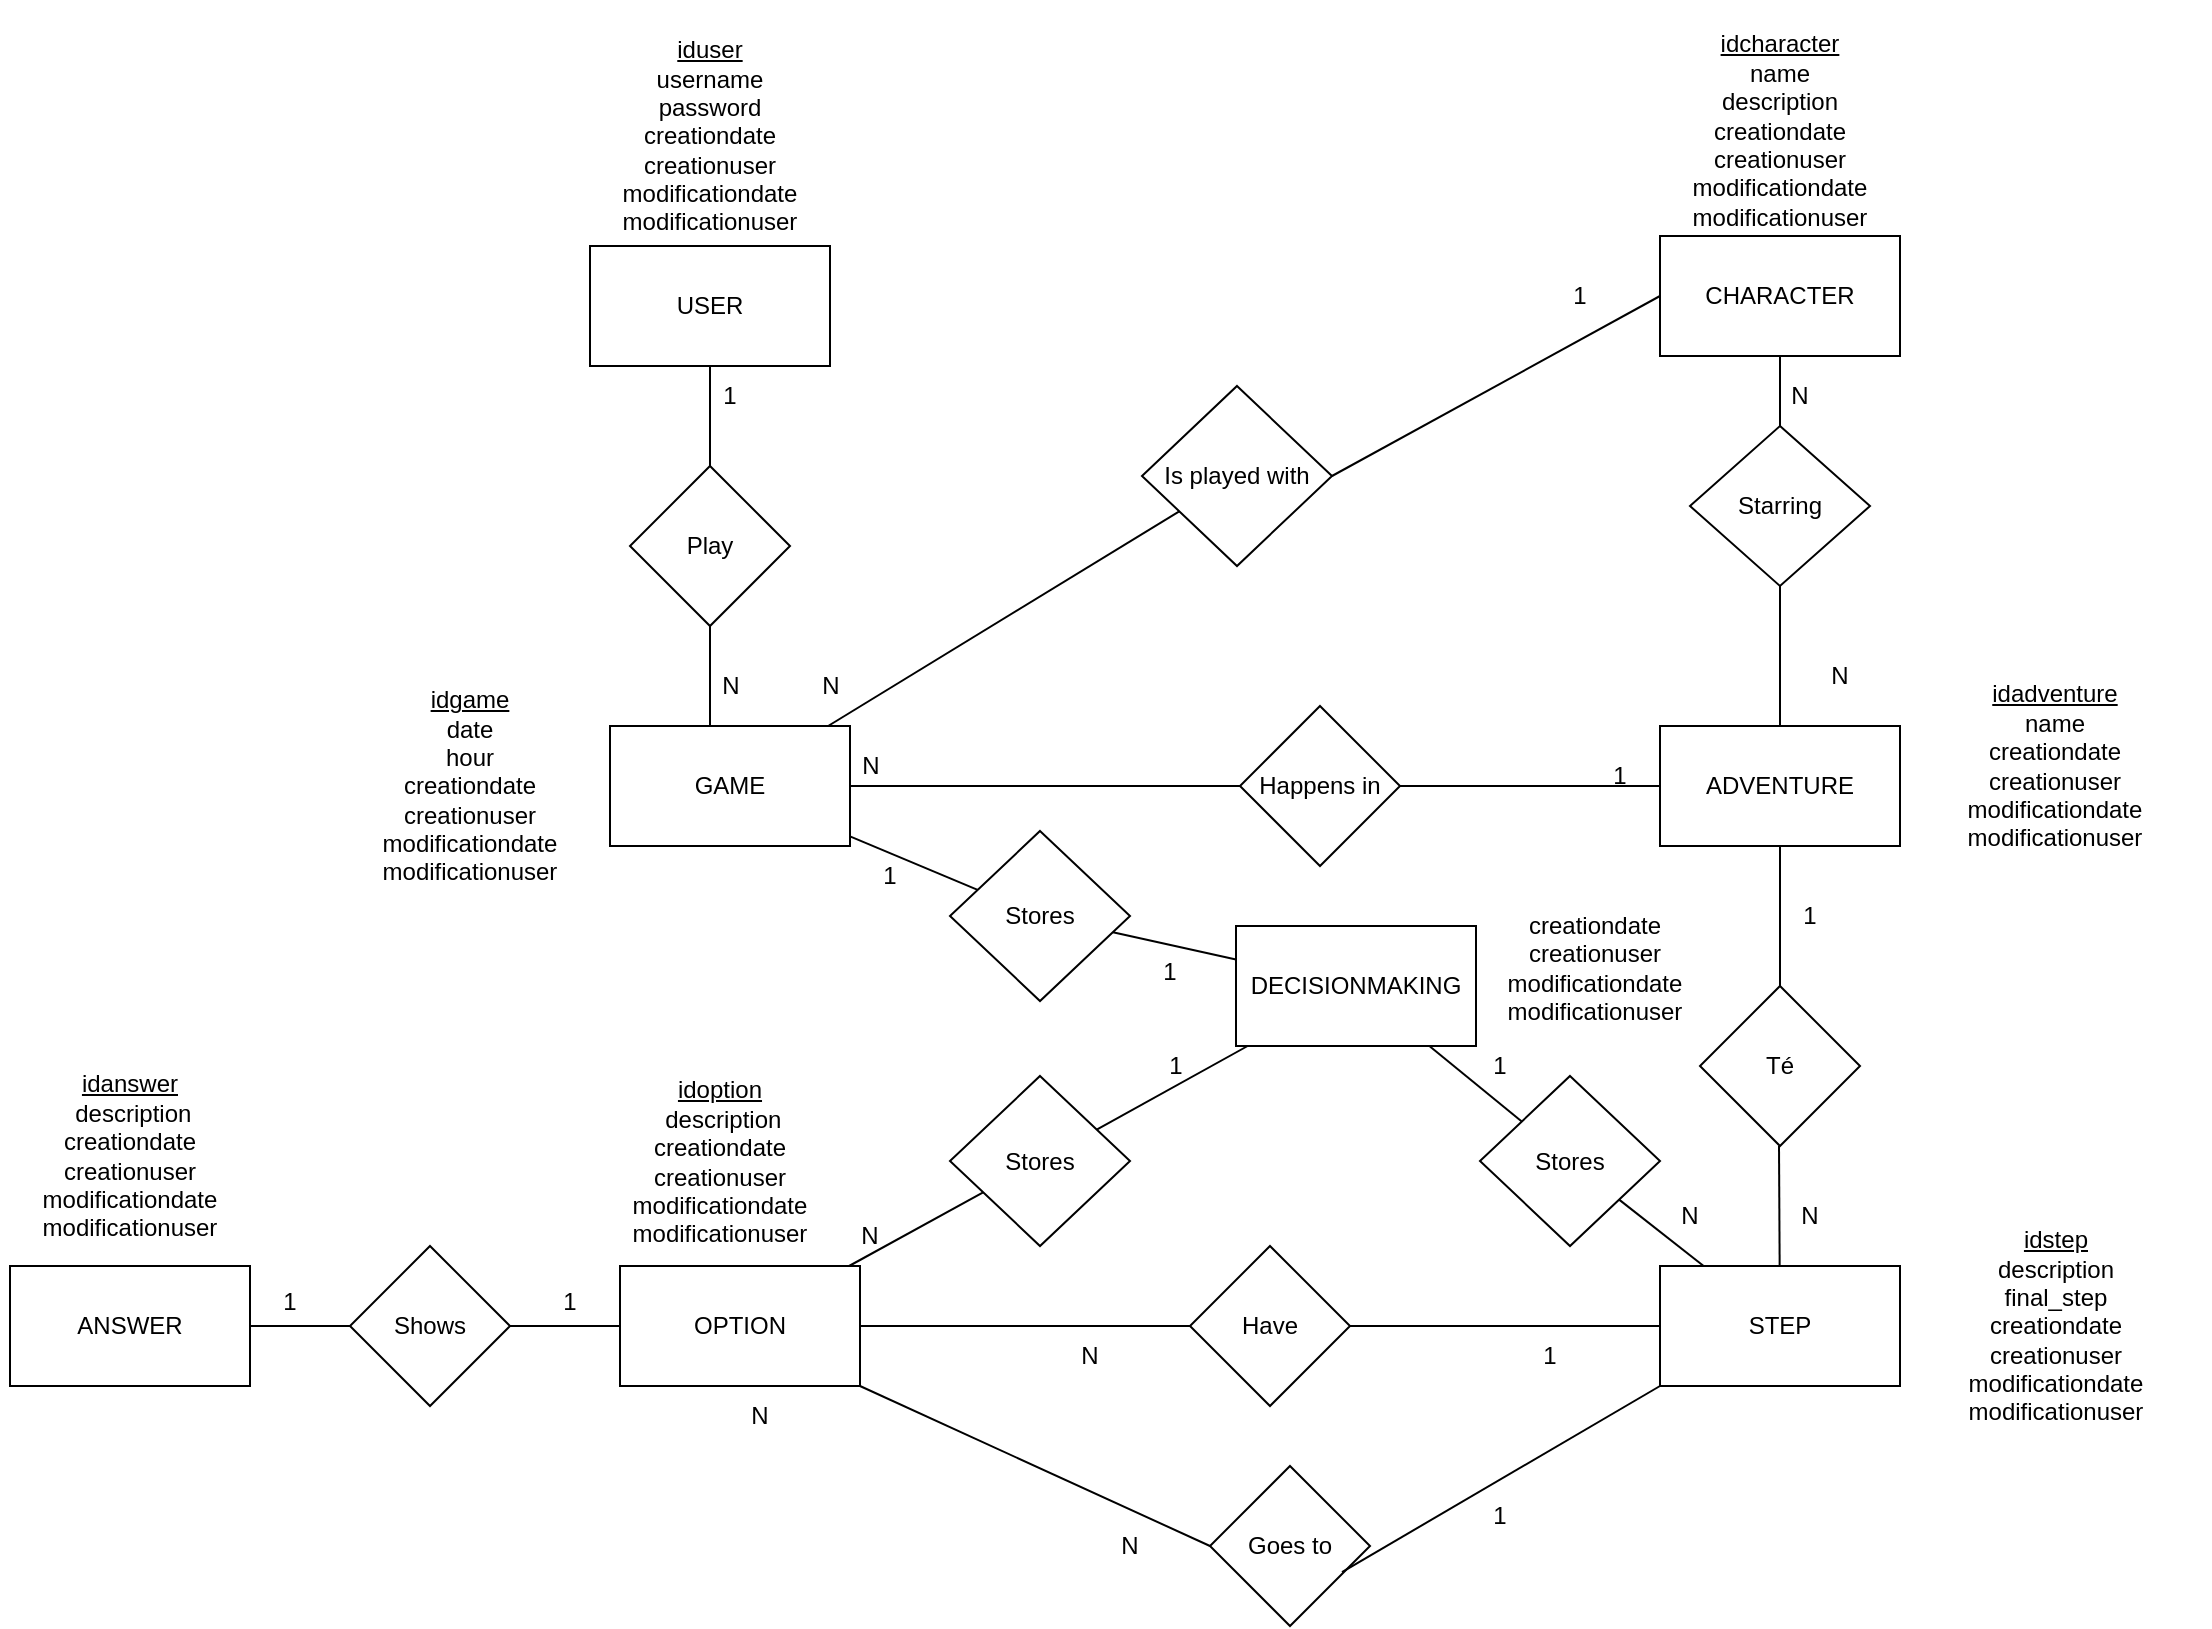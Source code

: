 <mxfile version="16.2.6" type="device"><diagram id="Ql38mtZPaoZRuVmcxG_s" name="Page-1"><mxGraphModel dx="2489" dy="747" grid="1" gridSize="10" guides="1" tooltips="1" connect="1" arrows="1" fold="1" page="1" pageScale="1" pageWidth="827" pageHeight="1169" math="0" shadow="0"><root><mxCell id="0"/><mxCell id="1" parent="0"/><mxCell id="rXX-tx3A9pMpwHkE97_c-1" value="USER" style="rounded=0;whiteSpace=wrap;html=1;" parent="1" vertex="1"><mxGeometry x="90" y="130" width="120" height="60" as="geometry"/></mxCell><mxCell id="rXX-tx3A9pMpwHkE97_c-2" value="&lt;div&gt;&lt;u&gt;iduser&lt;/u&gt;&lt;br&gt;&lt;/div&gt;&lt;div&gt;username&lt;/div&gt;&lt;div&gt;password&lt;/div&gt;&lt;div&gt;creationdate&lt;/div&gt;&lt;div&gt;creationuser&lt;/div&gt;&lt;div&gt;modificationdate&lt;/div&gt;&lt;div&gt;modificationuser&lt;br&gt;&lt;/div&gt;" style="text;html=1;strokeColor=none;fillColor=none;align=center;verticalAlign=middle;whiteSpace=wrap;rounded=0;" parent="1" vertex="1"><mxGeometry x="90" y="25" width="120" height="100" as="geometry"/></mxCell><mxCell id="rXX-tx3A9pMpwHkE97_c-3" value="CHARACTER" style="rounded=0;whiteSpace=wrap;html=1;" parent="1" vertex="1"><mxGeometry x="625" y="125" width="120" height="60" as="geometry"/></mxCell><mxCell id="rXX-tx3A9pMpwHkE97_c-4" value="&lt;br&gt;&lt;div&gt;&lt;u&gt;idcharacter&lt;br&gt;&lt;/u&gt;&lt;/div&gt;&lt;div&gt;name&lt;/div&gt;&lt;div&gt;description&lt;/div&gt;&lt;div&gt;&lt;div&gt;creationdate&lt;/div&gt;&lt;div&gt;creationuser&lt;/div&gt;&lt;div&gt;modificationdate&lt;/div&gt;modificationuser&lt;/div&gt;" style="text;html=1;strokeColor=none;fillColor=none;align=center;verticalAlign=middle;whiteSpace=wrap;rounded=0;" parent="1" vertex="1"><mxGeometry x="615" y="20" width="140" height="90" as="geometry"/></mxCell><mxCell id="rXX-tx3A9pMpwHkE97_c-5" value="ADVENTURE" style="rounded=0;whiteSpace=wrap;html=1;" parent="1" vertex="1"><mxGeometry x="625" y="370" width="120" height="60" as="geometry"/></mxCell><mxCell id="rXX-tx3A9pMpwHkE97_c-6" value="&lt;u&gt;idadventure&lt;/u&gt;&lt;br&gt;name&lt;br&gt;&lt;div&gt;creationdate&lt;/div&gt;&lt;div&gt;creationuser&lt;/div&gt;&lt;div&gt;modificationdate&lt;/div&gt;modificationuser" style="text;html=1;strokeColor=none;fillColor=none;align=center;verticalAlign=middle;whiteSpace=wrap;rounded=0;" parent="1" vertex="1"><mxGeometry x="745" y="335" width="155" height="110" as="geometry"/></mxCell><mxCell id="rXX-tx3A9pMpwHkE97_c-8" value="&lt;u&gt;idstep&lt;/u&gt;&lt;br&gt;&lt;div&gt;description&lt;/div&gt;&lt;div&gt;final_step&lt;br&gt;&lt;/div&gt;&lt;div&gt;&lt;div&gt;creationdate&lt;/div&gt;&lt;div&gt;creationuser&lt;/div&gt;&lt;div&gt;modificationdate&lt;/div&gt;modificationuser&lt;/div&gt;" style="text;html=1;strokeColor=none;fillColor=none;align=center;verticalAlign=middle;whiteSpace=wrap;rounded=0;" parent="1" vertex="1"><mxGeometry x="752.5" y="627.5" width="140" height="85" as="geometry"/></mxCell><mxCell id="rXX-tx3A9pMpwHkE97_c-9" value="GAME" style="rounded=0;whiteSpace=wrap;html=1;" parent="1" vertex="1"><mxGeometry x="100" y="370" width="120" height="60" as="geometry"/></mxCell><mxCell id="rXX-tx3A9pMpwHkE97_c-10" value="&lt;u&gt;idgame&lt;/u&gt;&lt;br&gt;date&lt;br&gt;&lt;div&gt;hour&lt;/div&gt;&lt;div&gt;&lt;div&gt;creationdate&lt;/div&gt;&lt;div&gt;creationuser&lt;/div&gt;&lt;div&gt;modificationdate&lt;/div&gt;modificationuser&lt;/div&gt;" style="text;html=1;strokeColor=none;fillColor=none;align=center;verticalAlign=middle;whiteSpace=wrap;rounded=0;" parent="1" vertex="1"><mxGeometry x="-40" y="350" width="140" height="100" as="geometry"/></mxCell><mxCell id="-VZ1zGVTdu0iIPEdJYPa-1" value="Starring" style="rhombus;whiteSpace=wrap;html=1;" parent="1" vertex="1"><mxGeometry x="640" y="220" width="90" height="80" as="geometry"/></mxCell><mxCell id="-VZ1zGVTdu0iIPEdJYPa-2" value="" style="endArrow=none;html=1;rounded=0;exitX=0.5;exitY=1;exitDx=0;exitDy=0;entryX=0.5;entryY=0;entryDx=0;entryDy=0;" parent="1" source="rXX-tx3A9pMpwHkE97_c-3" target="-VZ1zGVTdu0iIPEdJYPa-1" edge="1"><mxGeometry width="50" height="50" relative="1" as="geometry"><mxPoint x="355" y="450" as="sourcePoint"/><mxPoint x="405" y="400" as="targetPoint"/></mxGeometry></mxCell><mxCell id="-VZ1zGVTdu0iIPEdJYPa-3" value="" style="endArrow=none;html=1;rounded=0;exitX=0.5;exitY=1;exitDx=0;exitDy=0;" parent="1" source="-VZ1zGVTdu0iIPEdJYPa-1" target="rXX-tx3A9pMpwHkE97_c-5" edge="1"><mxGeometry width="50" height="50" relative="1" as="geometry"><mxPoint x="495" y="399.5" as="sourcePoint"/><mxPoint x="635" y="399.5" as="targetPoint"/></mxGeometry></mxCell><mxCell id="-VZ1zGVTdu0iIPEdJYPa-4" value="N" style="text;html=1;strokeColor=none;fillColor=none;align=center;verticalAlign=middle;whiteSpace=wrap;rounded=0;" parent="1" vertex="1"><mxGeometry x="685" y="330" width="60" height="30" as="geometry"/></mxCell><mxCell id="-VZ1zGVTdu0iIPEdJYPa-5" value="N" style="text;html=1;strokeColor=none;fillColor=none;align=center;verticalAlign=middle;whiteSpace=wrap;rounded=0;" parent="1" vertex="1"><mxGeometry x="665" y="190" width="60" height="30" as="geometry"/></mxCell><mxCell id="-VZ1zGVTdu0iIPEdJYPa-6" value="STEP" style="rounded=0;whiteSpace=wrap;html=1;" parent="1" vertex="1"><mxGeometry x="625" y="640" width="120" height="60" as="geometry"/></mxCell><mxCell id="-VZ1zGVTdu0iIPEdJYPa-7" value="Té" style="rhombus;whiteSpace=wrap;html=1;" parent="1" vertex="1"><mxGeometry x="645" y="500" width="80" height="80" as="geometry"/></mxCell><mxCell id="-VZ1zGVTdu0iIPEdJYPa-8" value="" style="endArrow=none;html=1;rounded=0;" parent="1" source="-VZ1zGVTdu0iIPEdJYPa-7" target="rXX-tx3A9pMpwHkE97_c-5" edge="1"><mxGeometry width="50" height="50" relative="1" as="geometry"><mxPoint x="575" y="480" as="sourcePoint"/><mxPoint x="625" y="430" as="targetPoint"/></mxGeometry></mxCell><mxCell id="-VZ1zGVTdu0iIPEdJYPa-9" value="" style="endArrow=none;html=1;rounded=0;" parent="1" source="-VZ1zGVTdu0iIPEdJYPa-6" edge="1"><mxGeometry width="50" height="50" relative="1" as="geometry"><mxPoint x="684.5" y="650" as="sourcePoint"/><mxPoint x="684.5" y="580" as="targetPoint"/></mxGeometry></mxCell><mxCell id="-VZ1zGVTdu0iIPEdJYPa-10" value="Have" style="rhombus;whiteSpace=wrap;html=1;" parent="1" vertex="1"><mxGeometry x="390" y="630" width="80" height="80" as="geometry"/></mxCell><mxCell id="-VZ1zGVTdu0iIPEdJYPa-11" value="" style="endArrow=none;html=1;rounded=0;entryX=0;entryY=0.5;entryDx=0;entryDy=0;" parent="1" source="-VZ1zGVTdu0iIPEdJYPa-10" target="-VZ1zGVTdu0iIPEdJYPa-6" edge="1"><mxGeometry width="50" height="50" relative="1" as="geometry"><mxPoint x="635" y="750" as="sourcePoint"/><mxPoint x="685" y="700" as="targetPoint"/></mxGeometry></mxCell><mxCell id="-VZ1zGVTdu0iIPEdJYPa-13" value="" style="endArrow=none;html=1;rounded=0;entryX=0;entryY=0.5;entryDx=0;entryDy=0;" parent="1" source="-VZ1zGVTdu0iIPEdJYPa-14" target="-VZ1zGVTdu0iIPEdJYPa-10" edge="1"><mxGeometry width="50" height="50" relative="1" as="geometry"><mxPoint x="275" y="669.5" as="sourcePoint"/><mxPoint x="380" y="669.5" as="targetPoint"/></mxGeometry></mxCell><mxCell id="-VZ1zGVTdu0iIPEdJYPa-14" value="OPTION" style="rounded=0;whiteSpace=wrap;html=1;" parent="1" vertex="1"><mxGeometry x="105" y="640" width="120" height="60" as="geometry"/></mxCell><mxCell id="-VZ1zGVTdu0iIPEdJYPa-19" value="&lt;u&gt;idoption&lt;/u&gt;&lt;br&gt;&amp;nbsp;description&lt;br&gt;&lt;div&gt;&lt;div&gt;creationdate&lt;/div&gt;&lt;div&gt;creationuser&lt;/div&gt;&lt;div&gt;modificationdate&lt;/div&gt;modificationuser&lt;/div&gt;" style="text;html=1;strokeColor=none;fillColor=none;align=center;verticalAlign=middle;whiteSpace=wrap;rounded=0;" parent="1" vertex="1"><mxGeometry x="90" y="532.5" width="130" height="110" as="geometry"/></mxCell><mxCell id="-VZ1zGVTdu0iIPEdJYPa-26" value="1" style="text;html=1;strokeColor=none;fillColor=none;align=center;verticalAlign=middle;whiteSpace=wrap;rounded=0;" parent="1" vertex="1"><mxGeometry x="540" y="670" width="60" height="30" as="geometry"/></mxCell><mxCell id="-VZ1zGVTdu0iIPEdJYPa-27" value="N" style="text;html=1;strokeColor=none;fillColor=none;align=center;verticalAlign=middle;whiteSpace=wrap;rounded=0;" parent="1" vertex="1"><mxGeometry x="310" y="670" width="60" height="30" as="geometry"/></mxCell><mxCell id="-VZ1zGVTdu0iIPEdJYPa-28" value="1" style="text;html=1;strokeColor=none;fillColor=none;align=center;verticalAlign=middle;whiteSpace=wrap;rounded=0;" parent="1" vertex="1"><mxGeometry x="670" y="450" width="60" height="30" as="geometry"/></mxCell><mxCell id="-VZ1zGVTdu0iIPEdJYPa-29" value="N" style="text;html=1;strokeColor=none;fillColor=none;align=center;verticalAlign=middle;whiteSpace=wrap;rounded=0;" parent="1" vertex="1"><mxGeometry x="670" y="600" width="60" height="30" as="geometry"/></mxCell><mxCell id="-VZ1zGVTdu0iIPEdJYPa-37" value="Play" style="rhombus;whiteSpace=wrap;html=1;" parent="1" vertex="1"><mxGeometry x="110" y="240" width="80" height="80" as="geometry"/></mxCell><mxCell id="-VZ1zGVTdu0iIPEdJYPa-38" value="" style="endArrow=none;html=1;rounded=0;exitX=0.5;exitY=0;exitDx=0;exitDy=0;" parent="1" source="-VZ1zGVTdu0iIPEdJYPa-37" edge="1"><mxGeometry width="50" height="50" relative="1" as="geometry"><mxPoint x="100" y="240" as="sourcePoint"/><mxPoint x="150" y="190" as="targetPoint"/></mxGeometry></mxCell><mxCell id="-VZ1zGVTdu0iIPEdJYPa-39" value="" style="endArrow=none;html=1;rounded=0;exitX=0.5;exitY=0;exitDx=0;exitDy=0;" parent="1" edge="1"><mxGeometry width="50" height="50" relative="1" as="geometry"><mxPoint x="150" y="370" as="sourcePoint"/><mxPoint x="150" y="320" as="targetPoint"/></mxGeometry></mxCell><mxCell id="-VZ1zGVTdu0iIPEdJYPa-40" value="1" style="text;html=1;strokeColor=none;fillColor=none;align=center;verticalAlign=middle;whiteSpace=wrap;rounded=0;" parent="1" vertex="1"><mxGeometry x="130" y="190" width="60" height="30" as="geometry"/></mxCell><mxCell id="-VZ1zGVTdu0iIPEdJYPa-48" style="edgeStyle=orthogonalEdgeStyle;rounded=0;orthogonalLoop=1;jettySize=auto;html=1;exitX=0.5;exitY=1;exitDx=0;exitDy=0;" parent="1" source="-VZ1zGVTdu0iIPEdJYPa-4" target="-VZ1zGVTdu0iIPEdJYPa-4" edge="1"><mxGeometry relative="1" as="geometry"/></mxCell><mxCell id="-VZ1zGVTdu0iIPEdJYPa-49" value="N" style="text;html=1;align=center;verticalAlign=middle;resizable=0;points=[];autosize=1;strokeColor=none;fillColor=none;" parent="1" vertex="1"><mxGeometry x="150" y="340" width="20" height="20" as="geometry"/></mxCell><mxCell id="-VZ1zGVTdu0iIPEdJYPa-50" value="" style="endArrow=none;html=1;rounded=0;" parent="1" source="rXX-tx3A9pMpwHkE97_c-9" target="-VZ1zGVTdu0iIPEdJYPa-51" edge="1"><mxGeometry width="50" height="50" relative="1" as="geometry"><mxPoint x="264.5" y="370" as="sourcePoint"/><mxPoint x="264.5" y="320" as="targetPoint"/></mxGeometry></mxCell><mxCell id="-VZ1zGVTdu0iIPEdJYPa-51" value="Is played with" style="rhombus;whiteSpace=wrap;html=1;" parent="1" vertex="1"><mxGeometry x="366" y="200" width="95" height="90" as="geometry"/></mxCell><mxCell id="-VZ1zGVTdu0iIPEdJYPa-52" value="" style="endArrow=none;html=1;rounded=0;entryX=0;entryY=0.5;entryDx=0;entryDy=0;exitX=1;exitY=0.5;exitDx=0;exitDy=0;" parent="1" source="-VZ1zGVTdu0iIPEdJYPa-51" target="rXX-tx3A9pMpwHkE97_c-3" edge="1"><mxGeometry width="50" height="50" relative="1" as="geometry"><mxPoint x="274.5" y="380" as="sourcePoint"/><mxPoint x="404.277" y="259.277" as="targetPoint"/></mxGeometry></mxCell><mxCell id="-VZ1zGVTdu0iIPEdJYPa-53" value="Happens in" style="rhombus;whiteSpace=wrap;html=1;" parent="1" vertex="1"><mxGeometry x="415" y="360" width="80" height="80" as="geometry"/></mxCell><mxCell id="-VZ1zGVTdu0iIPEdJYPa-55" value="" style="endArrow=none;html=1;rounded=0;exitX=1;exitY=0.5;exitDx=0;exitDy=0;entryX=0;entryY=0.5;entryDx=0;entryDy=0;" parent="1" source="rXX-tx3A9pMpwHkE97_c-9" target="-VZ1zGVTdu0iIPEdJYPa-53" edge="1"><mxGeometry width="50" height="50" relative="1" as="geometry"><mxPoint x="274.5" y="380" as="sourcePoint"/><mxPoint x="404.277" y="259.277" as="targetPoint"/></mxGeometry></mxCell><mxCell id="-VZ1zGVTdu0iIPEdJYPa-56" value="" style="endArrow=none;html=1;rounded=0;entryX=0;entryY=0.5;entryDx=0;entryDy=0;" parent="1" target="rXX-tx3A9pMpwHkE97_c-5" edge="1"><mxGeometry width="50" height="50" relative="1" as="geometry"><mxPoint x="495" y="400" as="sourcePoint"/><mxPoint x="425" y="410" as="targetPoint"/></mxGeometry></mxCell><mxCell id="-VZ1zGVTdu0iIPEdJYPa-57" value="1" style="text;html=1;strokeColor=none;fillColor=none;align=center;verticalAlign=middle;whiteSpace=wrap;rounded=0;" parent="1" vertex="1"><mxGeometry x="555" y="140" width="60" height="30" as="geometry"/></mxCell><mxCell id="-VZ1zGVTdu0iIPEdJYPa-58" value="N" style="text;html=1;align=center;verticalAlign=middle;resizable=0;points=[];autosize=1;strokeColor=none;fillColor=none;" parent="1" vertex="1"><mxGeometry x="200" y="340" width="20" height="20" as="geometry"/></mxCell><mxCell id="-VZ1zGVTdu0iIPEdJYPa-59" value="1" style="text;html=1;strokeColor=none;fillColor=none;align=center;verticalAlign=middle;whiteSpace=wrap;rounded=0;" parent="1" vertex="1"><mxGeometry x="575" y="380" width="60" height="30" as="geometry"/></mxCell><mxCell id="-VZ1zGVTdu0iIPEdJYPa-60" value="N" style="text;html=1;align=center;verticalAlign=middle;resizable=0;points=[];autosize=1;strokeColor=none;fillColor=none;" parent="1" vertex="1"><mxGeometry x="220" y="380" width="20" height="20" as="geometry"/></mxCell><mxCell id="-VZ1zGVTdu0iIPEdJYPa-61" value="DECISIONMAKING" style="rounded=0;whiteSpace=wrap;html=1;" parent="1" vertex="1"><mxGeometry x="413" y="470" width="120" height="60" as="geometry"/></mxCell><mxCell id="-VZ1zGVTdu0iIPEdJYPa-75" value="" style="endArrow=none;html=1;rounded=0;" parent="1" edge="1"><mxGeometry width="50" height="50" relative="1" as="geometry"><mxPoint x="685" y="730" as="sourcePoint"/><mxPoint x="685" y="730" as="targetPoint"/></mxGeometry></mxCell><mxCell id="-VZ1zGVTdu0iIPEdJYPa-82" value="N" style="text;html=1;strokeColor=none;fillColor=none;align=center;verticalAlign=middle;whiteSpace=wrap;rounded=0;" parent="1" vertex="1"><mxGeometry x="145" y="700" width="60" height="30" as="geometry"/></mxCell><mxCell id="-VZ1zGVTdu0iIPEdJYPa-84" value="Goes to" style="rhombus;whiteSpace=wrap;html=1;" parent="1" vertex="1"><mxGeometry x="400" y="740" width="80" height="80" as="geometry"/></mxCell><mxCell id="-VZ1zGVTdu0iIPEdJYPa-85" value="" style="endArrow=none;html=1;rounded=0;exitX=1;exitY=1;exitDx=0;exitDy=0;entryX=0;entryY=0.5;entryDx=0;entryDy=0;" parent="1" source="-VZ1zGVTdu0iIPEdJYPa-14" target="-VZ1zGVTdu0iIPEdJYPa-84" edge="1"><mxGeometry width="50" height="50" relative="1" as="geometry"><mxPoint x="280" y="640" as="sourcePoint"/><mxPoint x="330" y="590" as="targetPoint"/></mxGeometry></mxCell><mxCell id="-VZ1zGVTdu0iIPEdJYPa-86" value="" style="endArrow=none;html=1;rounded=0;entryX=0;entryY=1;entryDx=0;entryDy=0;exitX=0.825;exitY=0.663;exitDx=0;exitDy=0;exitPerimeter=0;" parent="1" source="-VZ1zGVTdu0iIPEdJYPa-84" target="-VZ1zGVTdu0iIPEdJYPa-6" edge="1"><mxGeometry width="50" height="50" relative="1" as="geometry"><mxPoint x="500" y="575" as="sourcePoint"/><mxPoint x="550" y="525" as="targetPoint"/></mxGeometry></mxCell><mxCell id="-VZ1zGVTdu0iIPEdJYPa-87" value="N" style="text;html=1;strokeColor=none;fillColor=none;align=center;verticalAlign=middle;whiteSpace=wrap;rounded=0;" parent="1" vertex="1"><mxGeometry x="330" y="765" width="60" height="30" as="geometry"/></mxCell><mxCell id="-VZ1zGVTdu0iIPEdJYPa-88" value="1" style="text;html=1;strokeColor=none;fillColor=none;align=center;verticalAlign=middle;whiteSpace=wrap;rounded=0;" parent="1" vertex="1"><mxGeometry x="515" y="750" width="60" height="30" as="geometry"/></mxCell><mxCell id="ehEKozNBHpsC7ZCl7VQc-2" value="Stores" style="rhombus;whiteSpace=wrap;html=1;" parent="1" vertex="1"><mxGeometry x="270" y="422.5" width="90" height="85" as="geometry"/></mxCell><mxCell id="ehEKozNBHpsC7ZCl7VQc-3" value="Stores" style="rhombus;whiteSpace=wrap;html=1;" parent="1" vertex="1"><mxGeometry x="535" y="545" width="90" height="85" as="geometry"/></mxCell><mxCell id="ehEKozNBHpsC7ZCl7VQc-4" value="Stores" style="rhombus;whiteSpace=wrap;html=1;" parent="1" vertex="1"><mxGeometry x="270" y="545" width="90" height="85" as="geometry"/></mxCell><mxCell id="ehEKozNBHpsC7ZCl7VQc-6" value="" style="endArrow=none;html=1;rounded=0;" parent="1" source="ehEKozNBHpsC7ZCl7VQc-3" target="-VZ1zGVTdu0iIPEdJYPa-6" edge="1"><mxGeometry width="50" height="50" relative="1" as="geometry"><mxPoint x="500" y="540" as="sourcePoint"/><mxPoint x="550" y="490" as="targetPoint"/></mxGeometry></mxCell><mxCell id="ehEKozNBHpsC7ZCl7VQc-8" value="" style="endArrow=none;html=1;rounded=0;" parent="1" source="-VZ1zGVTdu0iIPEdJYPa-61" target="ehEKozNBHpsC7ZCl7VQc-3" edge="1"><mxGeometry width="50" height="50" relative="1" as="geometry"><mxPoint x="606.261" y="620.198" as="sourcePoint"/><mxPoint x="650.484" y="650.0" as="targetPoint"/></mxGeometry></mxCell><mxCell id="ehEKozNBHpsC7ZCl7VQc-9" value="" style="endArrow=none;html=1;rounded=0;" parent="1" source="ehEKozNBHpsC7ZCl7VQc-4" target="-VZ1zGVTdu0iIPEdJYPa-61" edge="1"><mxGeometry width="50" height="50" relative="1" as="geometry"><mxPoint x="616.261" y="630.198" as="sourcePoint"/><mxPoint x="660.484" y="660.0" as="targetPoint"/></mxGeometry></mxCell><mxCell id="ehEKozNBHpsC7ZCl7VQc-10" value="" style="endArrow=none;html=1;rounded=0;" parent="1" source="-VZ1zGVTdu0iIPEdJYPa-61" target="ehEKozNBHpsC7ZCl7VQc-2" edge="1"><mxGeometry width="50" height="50" relative="1" as="geometry"><mxPoint x="626.261" y="640.198" as="sourcePoint"/><mxPoint x="670.484" y="670.0" as="targetPoint"/></mxGeometry></mxCell><mxCell id="ehEKozNBHpsC7ZCl7VQc-11" value="" style="endArrow=none;html=1;rounded=0;" parent="1" source="ehEKozNBHpsC7ZCl7VQc-2" target="rXX-tx3A9pMpwHkE97_c-9" edge="1"><mxGeometry width="50" height="50" relative="1" as="geometry"><mxPoint x="415" y="512" as="sourcePoint"/><mxPoint x="384.152" y="502.746" as="targetPoint"/></mxGeometry></mxCell><mxCell id="ehEKozNBHpsC7ZCl7VQc-12" value="" style="endArrow=none;html=1;rounded=0;" parent="1" source="ehEKozNBHpsC7ZCl7VQc-4" target="-VZ1zGVTdu0iIPEdJYPa-14" edge="1"><mxGeometry width="50" height="50" relative="1" as="geometry"><mxPoint x="323.511" y="475.017" as="sourcePoint"/><mxPoint x="270.455" y="440.0" as="targetPoint"/></mxGeometry></mxCell><mxCell id="ehEKozNBHpsC7ZCl7VQc-13" value="N" style="text;html=1;strokeColor=none;fillColor=none;align=center;verticalAlign=middle;whiteSpace=wrap;rounded=0;" parent="1" vertex="1"><mxGeometry x="200" y="610" width="60" height="30" as="geometry"/></mxCell><mxCell id="ehEKozNBHpsC7ZCl7VQc-14" value="N" style="text;html=1;strokeColor=none;fillColor=none;align=center;verticalAlign=middle;whiteSpace=wrap;rounded=0;" parent="1" vertex="1"><mxGeometry x="610" y="600" width="60" height="30" as="geometry"/></mxCell><mxCell id="ehEKozNBHpsC7ZCl7VQc-15" value="1" style="text;html=1;strokeColor=none;fillColor=none;align=center;verticalAlign=middle;whiteSpace=wrap;rounded=0;" parent="1" vertex="1"><mxGeometry x="515" y="525" width="60" height="30" as="geometry"/></mxCell><mxCell id="ehEKozNBHpsC7ZCl7VQc-16" value="1" style="text;html=1;strokeColor=none;fillColor=none;align=center;verticalAlign=middle;whiteSpace=wrap;rounded=0;" parent="1" vertex="1"><mxGeometry x="353" y="525" width="60" height="30" as="geometry"/></mxCell><mxCell id="ehEKozNBHpsC7ZCl7VQc-17" value="1" style="text;html=1;strokeColor=none;fillColor=none;align=center;verticalAlign=middle;whiteSpace=wrap;rounded=0;" parent="1" vertex="1"><mxGeometry x="350" y="477.5" width="60" height="30" as="geometry"/></mxCell><mxCell id="ehEKozNBHpsC7ZCl7VQc-21" value="1" style="text;html=1;strokeColor=none;fillColor=none;align=center;verticalAlign=middle;whiteSpace=wrap;rounded=0;" parent="1" vertex="1"><mxGeometry x="210" y="430" width="60" height="30" as="geometry"/></mxCell><mxCell id="iQQvX74ejcxWxGTbfq7R-2" value="&lt;div&gt;creationdate&lt;/div&gt;&lt;div&gt;creationuser&lt;/div&gt;&lt;div&gt;modificationdate&lt;/div&gt;modificationuser" style="text;html=1;strokeColor=none;fillColor=none;align=center;verticalAlign=middle;whiteSpace=wrap;rounded=0;" parent="1" vertex="1"><mxGeometry x="535" y="457.5" width="115" height="67.5" as="geometry"/></mxCell><mxCell id="dMXSdu2ckay1eFN0qQnM-1" value="ANSWER" style="rounded=0;whiteSpace=wrap;html=1;" parent="1" vertex="1"><mxGeometry x="-200" y="640" width="120" height="60" as="geometry"/></mxCell><mxCell id="dMXSdu2ckay1eFN0qQnM-4" value="Shows" style="rhombus;whiteSpace=wrap;html=1;" parent="1" vertex="1"><mxGeometry x="-30" y="630" width="80" height="80" as="geometry"/></mxCell><mxCell id="dMXSdu2ckay1eFN0qQnM-5" value="" style="endArrow=none;html=1;rounded=0;" parent="1" source="dMXSdu2ckay1eFN0qQnM-4" target="-VZ1zGVTdu0iIPEdJYPa-14" edge="1"><mxGeometry width="50" height="50" relative="1" as="geometry"><mxPoint x="175" y="830" as="sourcePoint"/><mxPoint x="175" y="710" as="targetPoint"/></mxGeometry></mxCell><mxCell id="dMXSdu2ckay1eFN0qQnM-6" value="" style="endArrow=none;html=1;rounded=0;" parent="1" source="dMXSdu2ckay1eFN0qQnM-1" target="dMXSdu2ckay1eFN0qQnM-4" edge="1"><mxGeometry width="50" height="50" relative="1" as="geometry"><mxPoint x="79.273" y="681.773" as="sourcePoint"/><mxPoint x="115" y="681.111" as="targetPoint"/></mxGeometry></mxCell><mxCell id="dMXSdu2ckay1eFN0qQnM-7" value="1" style="text;html=1;strokeColor=none;fillColor=none;align=center;verticalAlign=middle;whiteSpace=wrap;rounded=0;" parent="1" vertex="1"><mxGeometry x="-90" y="642.5" width="60" height="30" as="geometry"/></mxCell><mxCell id="dMXSdu2ckay1eFN0qQnM-10" value="1" style="text;html=1;strokeColor=none;fillColor=none;align=center;verticalAlign=middle;whiteSpace=wrap;rounded=0;" parent="1" vertex="1"><mxGeometry x="50" y="642.5" width="60" height="30" as="geometry"/></mxCell><mxCell id="dMXSdu2ckay1eFN0qQnM-11" value="&lt;u&gt;idanswer&lt;/u&gt;&lt;br&gt;&amp;nbsp;description&lt;br&gt;&lt;div&gt;&lt;div&gt;creationdate&lt;/div&gt;&lt;div&gt;creationuser&lt;/div&gt;&lt;div&gt;modificationdate&lt;/div&gt;modificationuser&lt;/div&gt;" style="text;html=1;strokeColor=none;fillColor=none;align=center;verticalAlign=middle;whiteSpace=wrap;rounded=0;" parent="1" vertex="1"><mxGeometry x="-205" y="530" width="130" height="110" as="geometry"/></mxCell></root></mxGraphModel></diagram></mxfile>